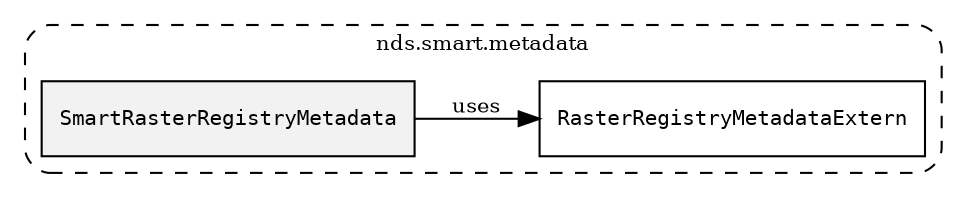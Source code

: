 /**
 * This dot file creates symbol collaboration diagram for SmartRasterRegistryMetadata.
 */
digraph ZSERIO
{
    node [shape=box, fontsize=10];
    rankdir="LR";
    fontsize=10;
    tooltip="SmartRasterRegistryMetadata collaboration diagram";

    subgraph "cluster_nds.smart.metadata"
    {
        style="dashed, rounded";
        label="nds.smart.metadata";
        tooltip="Package nds.smart.metadata";
        href="../../../content/packages/nds.smart.metadata.html#Package-nds-smart-metadata";
        target="_parent";

        "SmartRasterRegistryMetadata" [style="filled", fillcolor="#0000000D", target="_parent", label=<<font face="monospace"><table align="center" border="0" cellspacing="0" cellpadding="0"><tr><td href="../../../content/packages/nds.smart.metadata.html#Structure-SmartRasterRegistryMetadata" title="Structure defined in nds.smart.metadata">SmartRasterRegistryMetadata</td></tr></table></font>>];
        "RasterRegistryMetadataExtern" [target="_parent", label=<<font face="monospace"><table align="center" border="0" cellspacing="0" cellpadding="0"><tr><td href="../../../content/packages/nds.smart.metadata.html#Subtype-RasterRegistryMetadataExtern" title="Subtype defined in nds.smart.metadata">RasterRegistryMetadataExtern</td></tr></table></font>>];
    }

    "SmartRasterRegistryMetadata" -> "RasterRegistryMetadataExtern" [label="uses", fontsize=10];
}

